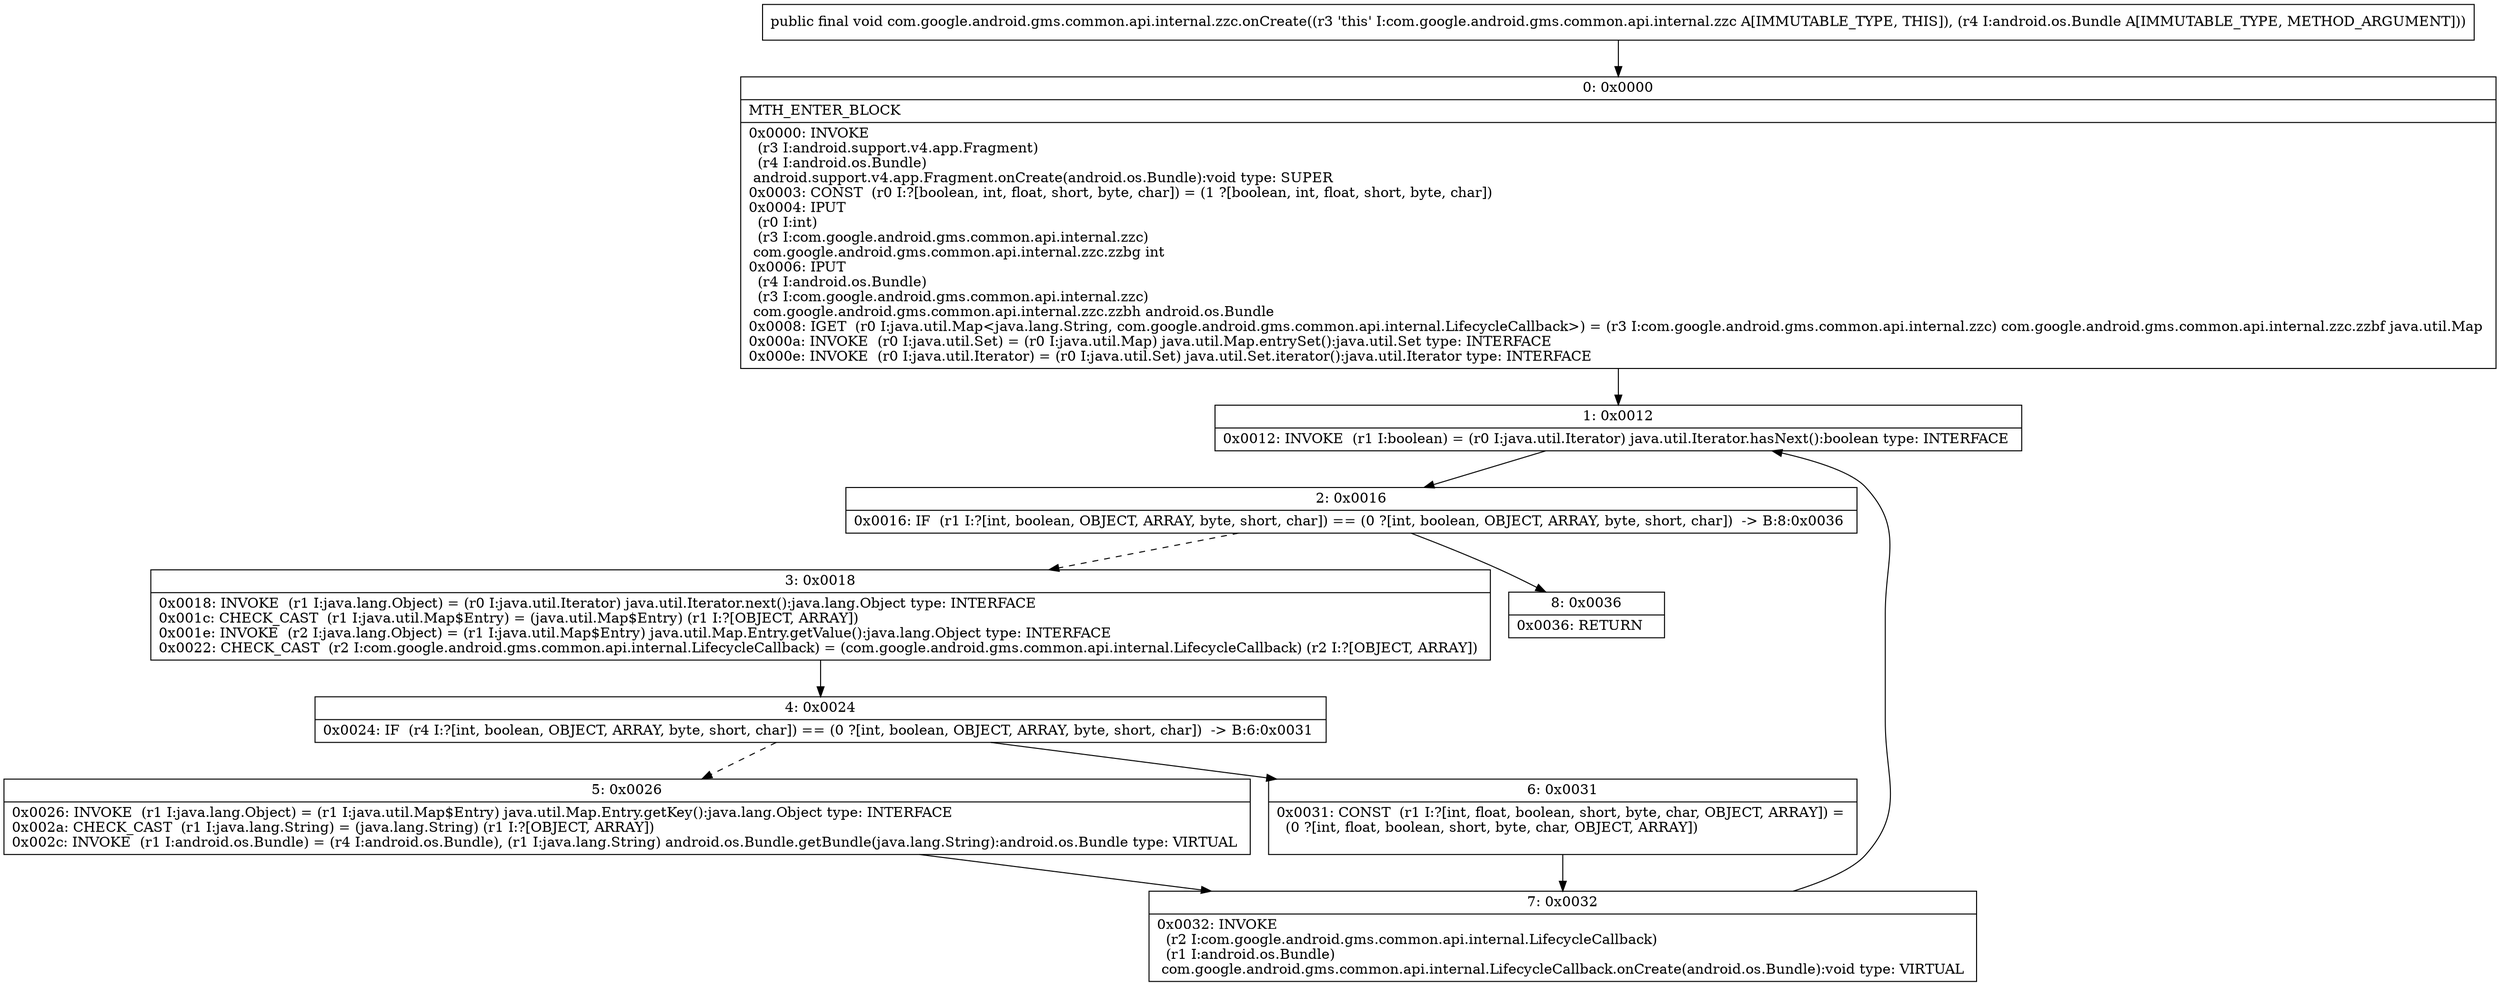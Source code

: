 digraph "CFG forcom.google.android.gms.common.api.internal.zzc.onCreate(Landroid\/os\/Bundle;)V" {
Node_0 [shape=record,label="{0\:\ 0x0000|MTH_ENTER_BLOCK\l|0x0000: INVOKE  \l  (r3 I:android.support.v4.app.Fragment)\l  (r4 I:android.os.Bundle)\l android.support.v4.app.Fragment.onCreate(android.os.Bundle):void type: SUPER \l0x0003: CONST  (r0 I:?[boolean, int, float, short, byte, char]) = (1 ?[boolean, int, float, short, byte, char]) \l0x0004: IPUT  \l  (r0 I:int)\l  (r3 I:com.google.android.gms.common.api.internal.zzc)\l com.google.android.gms.common.api.internal.zzc.zzbg int \l0x0006: IPUT  \l  (r4 I:android.os.Bundle)\l  (r3 I:com.google.android.gms.common.api.internal.zzc)\l com.google.android.gms.common.api.internal.zzc.zzbh android.os.Bundle \l0x0008: IGET  (r0 I:java.util.Map\<java.lang.String, com.google.android.gms.common.api.internal.LifecycleCallback\>) = (r3 I:com.google.android.gms.common.api.internal.zzc) com.google.android.gms.common.api.internal.zzc.zzbf java.util.Map \l0x000a: INVOKE  (r0 I:java.util.Set) = (r0 I:java.util.Map) java.util.Map.entrySet():java.util.Set type: INTERFACE \l0x000e: INVOKE  (r0 I:java.util.Iterator) = (r0 I:java.util.Set) java.util.Set.iterator():java.util.Iterator type: INTERFACE \l}"];
Node_1 [shape=record,label="{1\:\ 0x0012|0x0012: INVOKE  (r1 I:boolean) = (r0 I:java.util.Iterator) java.util.Iterator.hasNext():boolean type: INTERFACE \l}"];
Node_2 [shape=record,label="{2\:\ 0x0016|0x0016: IF  (r1 I:?[int, boolean, OBJECT, ARRAY, byte, short, char]) == (0 ?[int, boolean, OBJECT, ARRAY, byte, short, char])  \-\> B:8:0x0036 \l}"];
Node_3 [shape=record,label="{3\:\ 0x0018|0x0018: INVOKE  (r1 I:java.lang.Object) = (r0 I:java.util.Iterator) java.util.Iterator.next():java.lang.Object type: INTERFACE \l0x001c: CHECK_CAST  (r1 I:java.util.Map$Entry) = (java.util.Map$Entry) (r1 I:?[OBJECT, ARRAY]) \l0x001e: INVOKE  (r2 I:java.lang.Object) = (r1 I:java.util.Map$Entry) java.util.Map.Entry.getValue():java.lang.Object type: INTERFACE \l0x0022: CHECK_CAST  (r2 I:com.google.android.gms.common.api.internal.LifecycleCallback) = (com.google.android.gms.common.api.internal.LifecycleCallback) (r2 I:?[OBJECT, ARRAY]) \l}"];
Node_4 [shape=record,label="{4\:\ 0x0024|0x0024: IF  (r4 I:?[int, boolean, OBJECT, ARRAY, byte, short, char]) == (0 ?[int, boolean, OBJECT, ARRAY, byte, short, char])  \-\> B:6:0x0031 \l}"];
Node_5 [shape=record,label="{5\:\ 0x0026|0x0026: INVOKE  (r1 I:java.lang.Object) = (r1 I:java.util.Map$Entry) java.util.Map.Entry.getKey():java.lang.Object type: INTERFACE \l0x002a: CHECK_CAST  (r1 I:java.lang.String) = (java.lang.String) (r1 I:?[OBJECT, ARRAY]) \l0x002c: INVOKE  (r1 I:android.os.Bundle) = (r4 I:android.os.Bundle), (r1 I:java.lang.String) android.os.Bundle.getBundle(java.lang.String):android.os.Bundle type: VIRTUAL \l}"];
Node_6 [shape=record,label="{6\:\ 0x0031|0x0031: CONST  (r1 I:?[int, float, boolean, short, byte, char, OBJECT, ARRAY]) = \l  (0 ?[int, float, boolean, short, byte, char, OBJECT, ARRAY])\l \l}"];
Node_7 [shape=record,label="{7\:\ 0x0032|0x0032: INVOKE  \l  (r2 I:com.google.android.gms.common.api.internal.LifecycleCallback)\l  (r1 I:android.os.Bundle)\l com.google.android.gms.common.api.internal.LifecycleCallback.onCreate(android.os.Bundle):void type: VIRTUAL \l}"];
Node_8 [shape=record,label="{8\:\ 0x0036|0x0036: RETURN   \l}"];
MethodNode[shape=record,label="{public final void com.google.android.gms.common.api.internal.zzc.onCreate((r3 'this' I:com.google.android.gms.common.api.internal.zzc A[IMMUTABLE_TYPE, THIS]), (r4 I:android.os.Bundle A[IMMUTABLE_TYPE, METHOD_ARGUMENT])) }"];
MethodNode -> Node_0;
Node_0 -> Node_1;
Node_1 -> Node_2;
Node_2 -> Node_3[style=dashed];
Node_2 -> Node_8;
Node_3 -> Node_4;
Node_4 -> Node_5[style=dashed];
Node_4 -> Node_6;
Node_5 -> Node_7;
Node_6 -> Node_7;
Node_7 -> Node_1;
}

